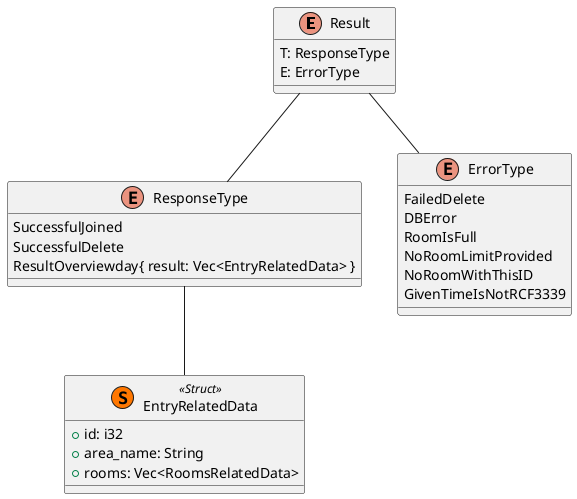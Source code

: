 @startuml
enum Result{
    T: ResponseType
    E: ErrorType
}
    enum ResponseType{
        SuccessfulJoined
        SuccessfulDelete
        ResultOverviewday{ result: Vec<EntryRelatedData> }
    }
    enum ErrorType {
        FailedDelete
        DBError
        RoomIsFull
        NoRoomLimitProvided
        NoRoomWithThisID
        GivenTimeIsNotRCF3339
    }
        class EntryRelatedData << (S, #FF7700) Struct>> {
        + id: i32
        + area_name: String
        + rooms: Vec<RoomsRelatedData>
    }

Result -- ErrorType
Result -- ResponseType
ResponseType -- EntryRelatedData

@enduml